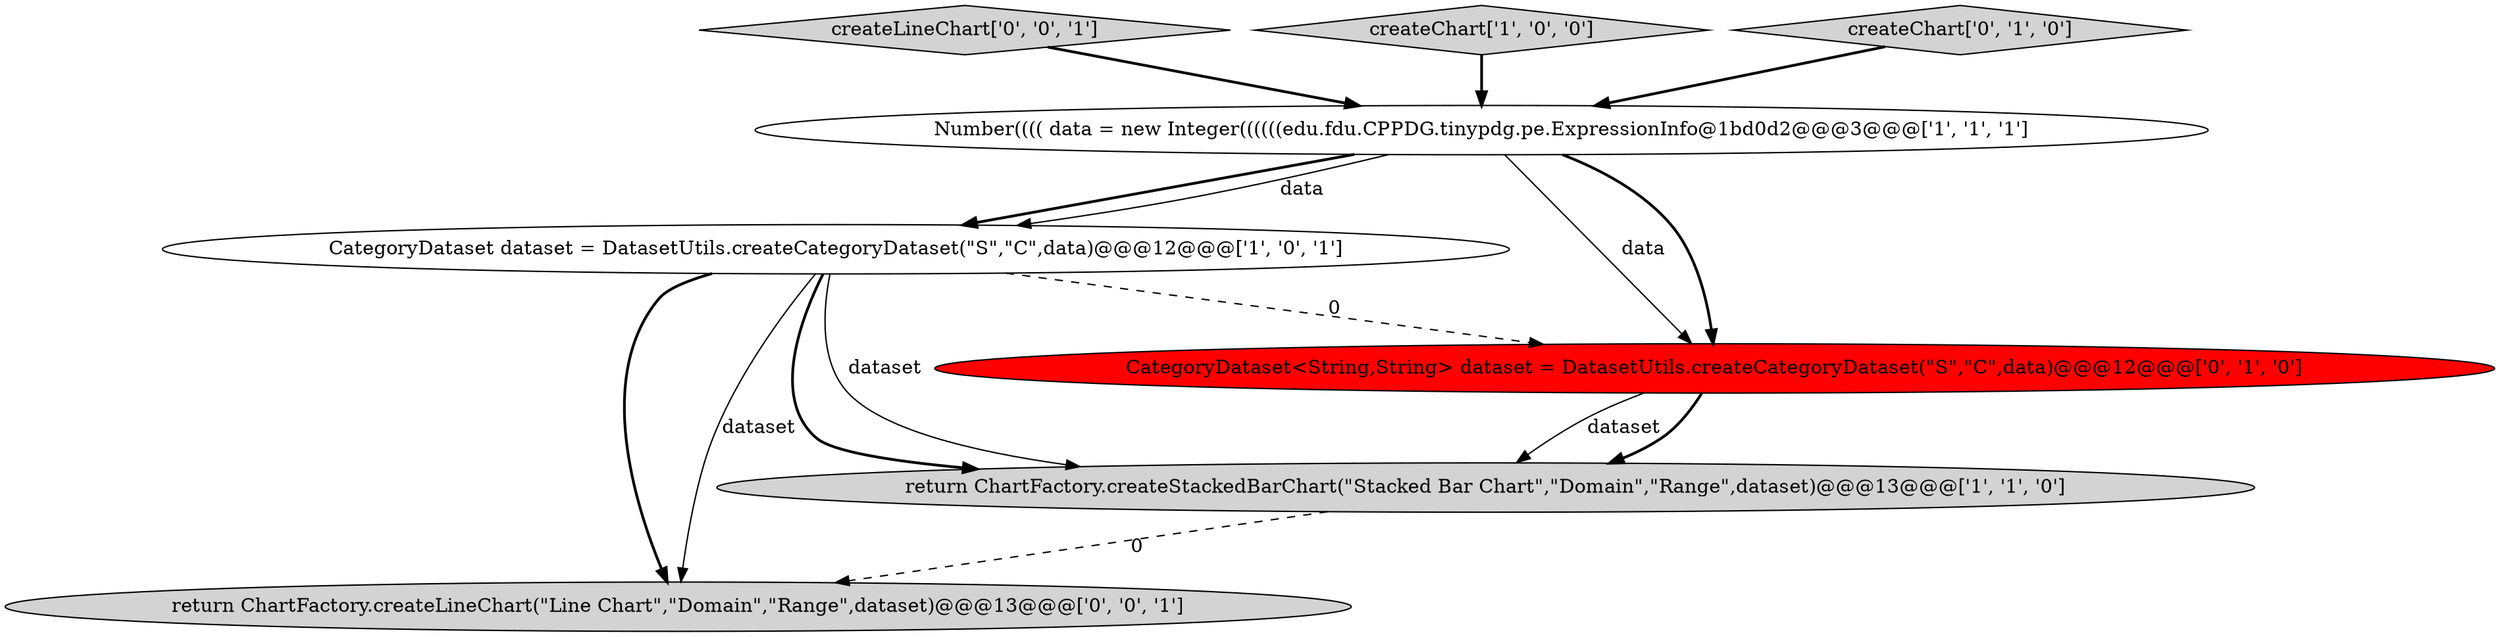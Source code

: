 digraph {
3 [style = filled, label = "CategoryDataset dataset = DatasetUtils.createCategoryDataset(\"S\",\"C\",data)@@@12@@@['1', '0', '1']", fillcolor = white, shape = ellipse image = "AAA0AAABBB1BBB"];
6 [style = filled, label = "return ChartFactory.createLineChart(\"Line Chart\",\"Domain\",\"Range\",dataset)@@@13@@@['0', '0', '1']", fillcolor = lightgray, shape = ellipse image = "AAA0AAABBB3BBB"];
7 [style = filled, label = "createLineChart['0', '0', '1']", fillcolor = lightgray, shape = diamond image = "AAA0AAABBB3BBB"];
0 [style = filled, label = "createChart['1', '0', '0']", fillcolor = lightgray, shape = diamond image = "AAA0AAABBB1BBB"];
5 [style = filled, label = "CategoryDataset<String,String> dataset = DatasetUtils.createCategoryDataset(\"S\",\"C\",data)@@@12@@@['0', '1', '0']", fillcolor = red, shape = ellipse image = "AAA1AAABBB2BBB"];
2 [style = filled, label = "Number(((( data = new Integer((((((edu.fdu.CPPDG.tinypdg.pe.ExpressionInfo@1bd0d2@@@3@@@['1', '1', '1']", fillcolor = white, shape = ellipse image = "AAA0AAABBB1BBB"];
1 [style = filled, label = "return ChartFactory.createStackedBarChart(\"Stacked Bar Chart\",\"Domain\",\"Range\",dataset)@@@13@@@['1', '1', '0']", fillcolor = lightgray, shape = ellipse image = "AAA0AAABBB1BBB"];
4 [style = filled, label = "createChart['0', '1', '0']", fillcolor = lightgray, shape = diamond image = "AAA0AAABBB2BBB"];
3->5 [style = dashed, label="0"];
2->5 [style = solid, label="data"];
5->1 [style = solid, label="dataset"];
5->1 [style = bold, label=""];
3->6 [style = bold, label=""];
2->5 [style = bold, label=""];
0->2 [style = bold, label=""];
4->2 [style = bold, label=""];
3->1 [style = bold, label=""];
7->2 [style = bold, label=""];
1->6 [style = dashed, label="0"];
3->1 [style = solid, label="dataset"];
3->6 [style = solid, label="dataset"];
2->3 [style = bold, label=""];
2->3 [style = solid, label="data"];
}
